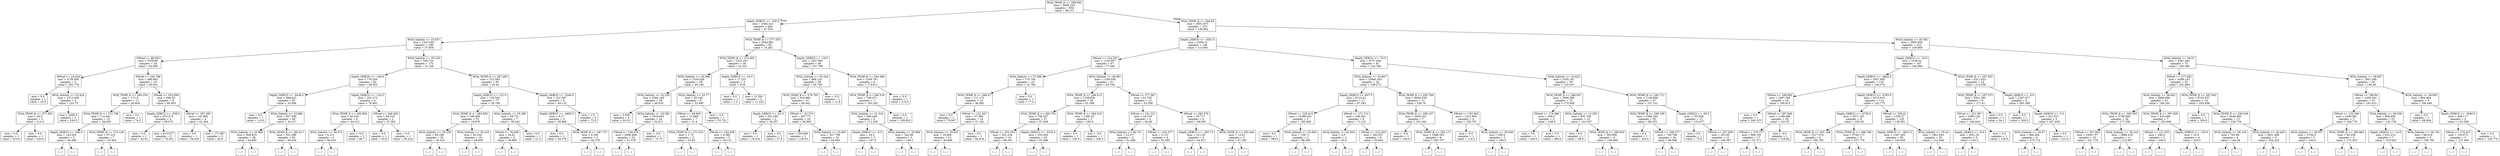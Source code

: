 digraph Tree {
node [shape=box] ;
0 [label="WOA_TEMP_K <= 288.092\nmse = 5808.226\nsamples = 654\nvalue = 99.213"] ;
1 [label="Depth_GEBCO <= -100.5\nmse = 2042.412\nsamples = 284\nvalue = 47.554"] ;
0 -> 1 [labeldistance=2.5, labelangle=45, headlabel="True"] ;
2 [label="WOA_Salinity <= 33.637\nmse = 1457.005\nsamples = 199\nvalue = 37.659"] ;
1 -> 2 ;
3 [label="SWrad <= 68.403\nmse = 5339.69\nsamples = 24\nvalue = 82.606"] ;
2 -> 3 ;
4 [label="SWrad <= 23.624\nmse = 4739.506\nsamples = 5\nvalue = 202.778"] ;
3 -> 4 ;
5 [label="mse = 0.0\nsamples = 1\nvalue = 35.0"] ;
4 -> 5 ;
6 [label="WOA_Salinity <= 33.424\nmse = 1373.438\nsamples = 4\nvalue = 223.75"] ;
4 -> 6 ;
7 [label="WOA_TEMP_K <= 277.403\nmse = 24.0\nsamples = 2\nvalue = 214.0"] ;
6 -> 7 ;
8 [label="mse = 0.0\nsamples = 1\nvalue = 210.0"] ;
7 -> 8 ;
9 [label="mse = 0.0\nsamples = 1\nvalue = 220.0"] ;
7 -> 9 ;
10 [label="mse = 3200.0\nsamples = 2\nvalue = 240.0"] ;
6 -> 10 ;
11 [label="SWrad <= 242.798\nmse = 490.683\nsamples = 19\nvalue = 49.831"] ;
3 -> 11 ;
12 [label="WOA_TEMP_K <= 283.254\nmse = 171.8\nsamples = 11\nvalue = 40.604"] ;
11 -> 12 ;
13 [label="WOA_TEMP_K <= 272.708\nmse = 112.441\nsamples = 10\nvalue = 38.639"] ;
12 -> 13 ;
14 [label="Depth_GEBCO <= -690.0\nmse = 143.343\nsamples = 3\nvalue = 49.288"] ;
13 -> 14 ;
15 [label="(...)"] ;
14 -> 15 ;
16 [label="(...)"] ;
14 -> 16 ;
19 [label="WOA_TEMP_K <= 273.128\nmse = 57.312\nsamples = 7\nvalue = 35.363"] ;
13 -> 19 ;
20 [label="(...)"] ;
19 -> 20 ;
23 [label="(...)"] ;
19 -> 23 ;
32 [label="mse = 0.0\nsamples = 1\nvalue = 74.0"] ;
12 -> 32 ;
33 [label="SWrad <= 253.939\nmse = 648.55\nsamples = 8\nvalue = 60.905"] ;
11 -> 33 ;
34 [label="Depth_GEBCO <= -638.5\nmse = 670.573\nsamples = 4\nvalue = 69.675"] ;
33 -> 34 ;
35 [label="mse = 0.0\nsamples = 1\nvalue = 42.81"] ;
34 -> 35 ;
36 [label="mse = 612.677\nsamples = 3\nvalue = 76.391"] ;
34 -> 36 ;
37 [label="SWrad <= 267.385\nmse = 142.982\nsamples = 4\nvalue = 43.364"] ;
33 -> 37 ;
38 [label="mse = 0.0\nsamples = 1\nvalue = 38.419"] ;
37 -> 38 ;
39 [label="mse = 171.087\nsamples = 3\nvalue = 44.6"] ;
37 -> 39 ;
40 [label="WOA_Salinity <= 35.128\nmse = 559.723\nsamples = 175\nvalue = 31.149"] ;
2 -> 40 ;
41 [label="Depth_GEBCO <= -146.0\nmse = 776.204\nsamples = 93\nvalue = 38.353"] ;
40 -> 41 ;
42 [label="Depth_GEBCO <= -5438.5\nmse = 698.833\nsamples = 87\nvalue = 35.596"] ;
41 -> 42 ;
43 [label="mse = 0.0\nsamples = 1\nvalue = 110.0"] ;
42 -> 43 ;
44 [label="WOA_Salinity <= 33.886\nmse = 627.566\nsamples = 86\nvalue = 34.517"] ;
42 -> 44 ;
45 [label="WOA_Salinity <= 33.885\nmse = 926.915\nsamples = 36\nvalue = 44.895"] ;
44 -> 45 ;
46 [label="(...)"] ;
45 -> 46 ;
115 [label="(...)"] ;
45 -> 115 ;
116 [label="WOA_TEMP_K <= 282.617\nmse = 351.948\nsamples = 50\nvalue = 28.434"] ;
44 -> 116 ;
117 [label="(...)"] ;
116 -> 117 ;
190 [label="(...)"] ;
116 -> 190 ;
213 [label="Depth_GEBCO <= -124.5\nmse = 262.272\nsamples = 6\nvalue = 76.962"] ;
41 -> 213 ;
214 [label="WOA_TEMP_K <= 283.858\nmse = 40.344\nsamples = 4\nvalue = 84.312"] ;
213 -> 214 ;
215 [label="WOA_Salinity <= 34.575\nmse = 6.311\nsamples = 3\nvalue = 86.543"] ;
214 -> 215 ;
216 [label="(...)"] ;
215 -> 216 ;
217 [label="(...)"] ;
215 -> 217 ;
220 [label="mse = -0.0\nsamples = 1\nvalue = 68.7"] ;
214 -> 220 ;
221 [label="SWrad <= 248.283\nmse = 69.519\nsamples = 2\nvalue = 47.562"] ;
213 -> 221 ;
222 [label="mse = 0.0\nsamples = 1\nvalue = 55.9"] ;
221 -> 222 ;
223 [label="mse = 0.0\nsamples = 1\nvalue = 39.224"] ;
221 -> 223 ;
224 [label="WOA_TEMP_K <= 287.483\nmse = 212.583\nsamples = 82\nvalue = 23.43"] ;
40 -> 224 ;
225 [label="Depth_GEBCO <= -131.0\nmse = 135.542\nsamples = 77\nvalue = 20.799"] ;
224 -> 225 ;
226 [label="WOA_TEMP_K <= 283.839\nmse = 108.495\nsamples = 70\nvalue = 18.979"] ;
225 -> 226 ;
227 [label="WOA_Salinity <= 35.339\nmse = 90.168\nsamples = 52\nvalue = 16.516"] ;
226 -> 227 ;
228 [label="(...)"] ;
227 -> 228 ;
259 [label="(...)"] ;
227 -> 259 ;
282 [label="WOA_Salinity <= 35.416\nmse = 60.524\nsamples = 18\nvalue = 28.829"] ;
226 -> 282 ;
283 [label="(...)"] ;
282 -> 283 ;
296 [label="(...)"] ;
282 -> 296 ;
309 [label="WOA_Salinity <= 35.385\nmse = 58.751\nsamples = 7\nvalue = 38.242"] ;
225 -> 309 ;
310 [label="SWrad <= 76.006\nmse = 34.61\nsamples = 6\nvalue = 39.809"] ;
309 -> 310 ;
311 [label="(...)"] ;
310 -> 311 ;
314 [label="(...)"] ;
310 -> 314 ;
321 [label="mse = 0.0\nsamples = 1\nvalue = 21.0"] ;
309 -> 321 ;
322 [label="Depth_GEBCO <= -3349.5\nmse = 237.007\nsamples = 5\nvalue = 49.132"] ;
224 -> 322 ;
323 [label="Depth_GEBCO <= -4659.5\nmse = 6.17\nsamples = 3\nvalue = 38.968"] ;
322 -> 323 ;
324 [label="mse = 0.0\nsamples = 1\nvalue = 34.378"] ;
323 -> 324 ;
325 [label="WOA_TEMP_K <= 287.727\nmse = 0.195\nsamples = 2\nvalue = 40.279"] ;
323 -> 325 ;
326 [label="(...)"] ;
325 -> 326 ;
327 [label="(...)"] ;
325 -> 327 ;
328 [label="mse = 1.0\nsamples = 2\nvalue = 72.0"] ;
322 -> 328 ;
329 [label="WOA_TEMP_K <= 277.555\nmse = 2644.891\nsamples = 85\nvalue = 74.262"] ;
1 -> 329 ;
330 [label="WOA_TEMP_K <= 274.062\nmse = 1322.167\nsamples = 39\nvalue = 42.323"] ;
329 -> 330 ;
331 [label="WOA_Salinity <= 33.366\nmse = 1334.028\nsamples = 36\nvalue = 45.149"] ;
330 -> 331 ;
332 [label="WOA_Salinity <= 32.229\nmse = 1682.184\nsamples = 28\nvalue = 49.016"] ;
331 -> 332 ;
333 [label="mse = 3.038\nsamples = 4\nvalue = 30.011"] ;
332 -> 333 ;
334 [label="WOA_Salinity <= 33.292\nmse = 1918.605\nsamples = 24\nvalue = 52.611"] ;
332 -> 334 ;
335 [label="SWrad <= 130.676\nmse = 2008.408\nsamples = 23\nvalue = 51.576"] ;
334 -> 335 ;
336 [label="(...)"] ;
335 -> 336 ;
341 [label="(...)"] ;
335 -> 341 ;
344 [label="mse = -0.0\nsamples = 1\nvalue = 70.73"] ;
334 -> 344 ;
345 [label="WOA_Salinity <= 33.77\nmse = 45.108\nsamples = 8\nvalue = 32.995"] ;
331 -> 345 ;
346 [label="SWrad <= 49.645\nmse = 12.989\nsamples = 7\nvalue = 31.4"] ;
345 -> 346 ;
347 [label="WOA_TEMP_K <= 271.522\nmse = 1.73\nsamples = 2\nvalue = 35.63"] ;
346 -> 347 ;
348 [label="(...)"] ;
347 -> 348 ;
349 [label="(...)"] ;
347 -> 349 ;
350 [label="SWrad <= 154.008\nmse = 9.389\nsamples = 5\nvalue = 30.131"] ;
346 -> 350 ;
351 [label="(...)"] ;
350 -> 351 ;
352 [label="(...)"] ;
350 -> 352 ;
355 [label="mse = -0.0\nsamples = 1\nvalue = 53.722"] ;
345 -> 355 ;
356 [label="Depth_GEBCO <= -19.5\nmse = 17.237\nsamples = 3\nvalue = 9.54"] ;
330 -> 356 ;
357 [label="mse = 0.0\nsamples = 1\nvalue = 7.0"] ;
356 -> 357 ;
358 [label="mse = 21.561\nsamples = 2\nvalue = 11.233"] ;
356 -> 358 ;
359 [label="Depth_GEBCO <= -18.0\nmse = 1837.865\nsamples = 46\nvalue = 107.799"] ;
329 -> 359 ;
360 [label="WOA_Salinity <= 35.244\nmse = 668.133\nsamples = 38\nvalue = 92.756"] ;
359 -> 360 ;
361 [label="WOA_TEMP_K <= 279.795\nmse = 542.669\nsamples = 37\nvalue = 94.442"] ;
360 -> 361 ;
362 [label="Depth_GEBCO <= -81.5\nmse = 351.295\nsamples = 2\nvalue = 38.257"] ;
361 -> 362 ;
363 [label="mse = 0.0\nsamples = 1\nvalue = 19.514"] ;
362 -> 363 ;
364 [label="mse = 0.0\nsamples = 1\nvalue = 57.0"] ;
362 -> 364 ;
365 [label="SWrad <= 32.274\nmse = 407.771\nsamples = 35\nvalue = 96.885"] ;
361 -> 365 ;
366 [label="mse = 354.946\nsamples = 2\nvalue = 138.53"] ;
365 -> 366 ;
367 [label="WOA_Salinity <= 33.691\nmse = 327.758\nsamples = 33\nvalue = 94.992"] ;
365 -> 367 ;
368 [label="(...)"] ;
367 -> 368 ;
371 [label="(...)"] ;
367 -> 371 ;
420 [label="mse = -0.0\nsamples = 1\nvalue = 11.8"] ;
360 -> 420 ;
421 [label="WOA_TEMP_K <= 284.496\nmse = 1549.791\nsamples = 8\nvalue = 174.811"] ;
359 -> 421 ;
422 [label="WOA_TEMP_K <= 280.518\nmse = 708.071\nsamples = 7\nvalue = 165.292"] ;
421 -> 422 ;
423 [label="WOA_Salinity <= 31.016\nmse = 394.469\nsamples = 6\nvalue = 171.556"] ;
422 -> 423 ;
424 [label="Depth_GEBCO <= -8.5\nmse = 29.5\nsamples = 3\nvalue = 187.0"] ;
423 -> 424 ;
425 [label="(...)"] ;
424 -> 425 ;
428 [label="(...)"] ;
424 -> 428 ;
429 [label="WOA_Salinity <= 32.984\nmse = 342.96\nsamples = 3\nvalue = 159.2"] ;
423 -> 429 ;
430 [label="(...)"] ;
429 -> 430 ;
431 [label="(...)"] ;
429 -> 431 ;
432 [label="mse = 0.0\nsamples = 1\nvalue = 108.924"] ;
422 -> 432 ;
433 [label="mse = -0.0\nsamples = 1\nvalue = 270.0"] ;
421 -> 433 ;
434 [label="WOA_TEMP_K <= 294.85\nmse = 4951.873\nsamples = 370\nvalue = 140.962"] ;
0 -> 434 [labeldistance=2.5, labelangle=-45, headlabel="False"] ;
435 [label="Depth_GEBCO <= -2031.0\nmse = 5296.12\nsamples = 148\nvalue = 113.681"] ;
434 -> 435 ;
436 [label="SWrad <= 124.253\nmse = 1133.907\nsamples = 67\nvalue = 77.445"] ;
435 -> 436 ;
437 [label="WOA_Salinity <= 37.396\nmse = 170.704\nsamples = 16\nvalue = 51.784"] ;
436 -> 437 ;
438 [label="WOA_TEMP_K <= 288.47\nmse = 111.172\nsamples = 15\nvalue = 48.982"] ;
437 -> 438 ;
439 [label="mse = 0.0\nsamples = 1\nvalue = 79.947"] ;
438 -> 439 ;
440 [label="SWrad <= 121.267\nmse = 57.992\nsamples = 14\nvalue = 47.161"] ;
438 -> 440 ;
441 [label="WOA_Salinity <= 35.931\nmse = 18.609\nsamples = 13\nvalue = 44.806"] ;
440 -> 441 ;
442 [label="(...)"] ;
441 -> 442 ;
451 [label="(...)"] ;
441 -> 451 ;
466 [label="mse = 0.0\nsamples = 1\nvalue = 64.818"] ;
440 -> 466 ;
467 [label="mse = 0.0\nsamples = 1\nvalue = 77.0"] ;
437 -> 467 ;
468 [label="WOA_Salinity <= 36.691\nmse = 1169.058\nsamples = 51\nvalue = 83.704"] ;
436 -> 468 ;
469 [label="WOA_TEMP_K <= 294.413\nmse = 1158.836\nsamples = 39\nvalue = 91.588"] ;
468 -> 469 ;
470 [label="WOA_TEMP_K <= 290.752\nmse = 706.027\nsamples = 37\nvalue = 87.049"] ;
469 -> 470 ;
471 [label="SWrad <= 253.253\nmse = 351.234\nsamples = 14\nvalue = 66.261"] ;
470 -> 471 ;
472 [label="(...)"] ;
471 -> 472 ;
485 [label="(...)"] ;
471 -> 485 ;
490 [label="Depth_GEBCO <= -3235.5\nmse = 553.045\nsamples = 23\nvalue = 97.696"] ;
470 -> 490 ;
491 [label="(...)"] ;
490 -> 491 ;
526 [label="(...)"] ;
490 -> 526 ;
533 [label="WOA_TEMP_K <= 294.519\nmse = 1290.32\nsamples = 2\nvalue = 185.4"] ;
469 -> 533 ;
534 [label="mse = 0.0\nsamples = 1\nvalue = 160.0"] ;
533 -> 534 ;
535 [label="mse = -0.0\nsamples = 1\nvalue = 236.2"] ;
533 -> 535 ;
536 [label="SWrad <= 277.087\nmse = 61.705\nsamples = 12\nvalue = 53.558"] ;
468 -> 536 ;
537 [label="SWrad <= 161.321\nmse = 24.519\nsamples = 6\nvalue = 58.68"] ;
536 -> 537 ;
538 [label="WOA_Salinity <= 36.731\nmse = 13.377\nsamples = 2\nvalue = 51.468"] ;
537 -> 538 ;
539 [label="(...)"] ;
538 -> 539 ;
540 [label="(...)"] ;
538 -> 540 ;
541 [label="SWrad <= 232.277\nmse = 5.121\nsamples = 4\nvalue = 61.083"] ;
537 -> 541 ;
542 [label="(...)"] ;
541 -> 542 ;
543 [label="(...)"] ;
541 -> 543 ;
544 [label="SWrad <= 282.578\nmse = 50.717\nsamples = 6\nvalue = 49.005"] ;
536 -> 544 ;
545 [label="Depth_GEBCO <= -2817.5\nmse = 19.118\nsamples = 4\nvalue = 44.917"] ;
544 -> 545 ;
546 [label="(...)"] ;
545 -> 546 ;
547 [label="(...)"] ;
545 -> 547 ;
548 [label="WOA_TEMP_K <= 292.644\nmse = 13.61\nsamples = 2\nvalue = 57.183"] ;
544 -> 548 ;
549 [label="(...)"] ;
548 -> 549 ;
550 [label="(...)"] ;
548 -> 550 ;
551 [label="Depth_GEBCO <= -70.5\nmse = 6737.459\nsamples = 81\nvalue = 142.784"] ;
435 -> 551 ;
552 [label="WOA_Salinity <= 34.947\nmse = 13840.363\nsamples = 22\nvalue = 199.272"] ;
551 -> 552 ;
553 [label="Depth_GEBCO <= -607.5\nmse = 6123.42\nsamples = 11\nvalue = 97.563"] ;
552 -> 553 ;
554 [label="SWrad <= 220.415\nmse = 15289.281\nsamples = 3\nvalue = 185.666"] ;
553 -> 554 ;
555 [label="mse = 0.0\nsamples = 1\nvalue = 360.0"] ;
554 -> 555 ;
556 [label="WOA_Salinity <= 33.654\nmse = 139.71\nsamples = 2\nvalue = 98.499"] ;
554 -> 556 ;
557 [label="(...)"] ;
556 -> 557 ;
558 [label="(...)"] ;
556 -> 558 ;
559 [label="SWrad <= 171.714\nmse = 346.401\nsamples = 8\nvalue = 71.132"] ;
553 -> 559 ;
560 [label="WOA_Salinity <= 32.934\nmse = 4.0\nsamples = 2\nvalue = 93.0"] ;
559 -> 560 ;
561 [label="(...)"] ;
560 -> 561 ;
562 [label="(...)"] ;
560 -> 562 ;
563 [label="SWrad <= 210.302\nmse = 282.557\nsamples = 6\nvalue = 65.665"] ;
559 -> 563 ;
564 [label="(...)"] ;
563 -> 564 ;
569 [label="(...)"] ;
563 -> 569 ;
570 [label="WOA_TEMP_K <= 292.769\nmse = 9050.239\nsamples = 11\nvalue = 256.76"] ;
552 -> 570 ;
571 [label="WOA_TEMP_K <= 290.157\nmse = 3400.201\nsamples = 7\nvalue = 321.041"] ;
570 -> 571 ;
572 [label="mse = -0.0\nsamples = 1\nvalue = 230.6"] ;
571 -> 572 ;
573 [label="WOA_TEMP_K <= 292.171\nmse = 1488.343\nsamples = 6\nvalue = 345.707"] ;
571 -> 573 ;
574 [label="(...)"] ;
573 -> 574 ;
579 [label="(...)"] ;
573 -> 579 ;
584 [label="SWrad <= 153.563\nmse = 1412.909\nsamples = 4\nvalue = 156.767"] ;
570 -> 584 ;
585 [label="mse = -0.0\nsamples = 1\nvalue = 110.3"] ;
584 -> 585 ;
586 [label="WOA_Salinity <= 36.636\nmse = 500.0\nsamples = 3\nvalue = 180.0"] ;
584 -> 586 ;
587 [label="(...)"] ;
586 -> 587 ;
590 [label="(...)"] ;
586 -> 590 ;
591 [label="WOA_Salinity <= 32.622\nmse = 2165.781\nsamples = 59\nvalue = 120.437"] ;
551 -> 591 ;
592 [label="WOA_TEMP_K <= 289.547\nmse = 2806.266\nsamples = 12\nvalue = 170.858"] ;
591 -> 592 ;
593 [label="SWrad <= 178.386\nmse = 256.0\nsamples = 2\nvalue = 248.0"] ;
592 -> 593 ;
594 [label="mse = 0.0\nsamples = 1\nvalue = 240.0"] ;
593 -> 594 ;
595 [label="mse = 0.0\nsamples = 1\nvalue = 280.0"] ;
593 -> 595 ;
596 [label="WOA_Salinity <= 12.265\nmse = 832.708\nsamples = 10\nvalue = 143.307"] ;
592 -> 596 ;
597 [label="mse = 0.0\nsamples = 1\nvalue = 58.0"] ;
596 -> 597 ;
598 [label="WOA_TEMP_K <= 290.654\nmse = 293.908\nsamples = 9\nvalue = 149.869"] ;
596 -> 598 ;
599 [label="(...)"] ;
598 -> 599 ;
602 [label="(...)"] ;
598 -> 602 ;
613 [label="WOA_TEMP_K <= 292.711\nmse = 1148.836\nsamples = 47\nvalue = 107.131"] ;
591 -> 613 ;
614 [label="WOA_TEMP_K <= 288.169\nmse = 1006.244\nsamples = 35\nvalue = 99.235"] ;
613 -> 614 ;
615 [label="mse = 0.0\nsamples = 1\nvalue = 220.0"] ;
614 -> 615 ;
616 [label="SWrad <= 196.377\nmse = 749.799\nsamples = 34\nvalue = 96.998"] ;
614 -> 616 ;
617 [label="(...)"] ;
616 -> 617 ;
664 [label="(...)"] ;
616 -> 664 ;
665 [label="Depth_GEBCO <= -65.5\nmse = 755.858\nsamples = 12\nvalue = 132.677"] ;
613 -> 665 ;
666 [label="mse = 0.0\nsamples = 1\nvalue = 75.0"] ;
665 -> 666 ;
667 [label="SWrad <= 257.009\nmse = 353.95\nsamples = 11\nvalue = 140.367"] ;
665 -> 667 ;
668 [label="(...)"] ;
667 -> 668 ;
675 [label="(...)"] ;
667 -> 675 ;
676 [label="WOA_Salinity <= 35.581\nmse = 3855.658\nsamples = 222\nvalue = 159.668"] ;
434 -> 676 ;
677 [label="Depth_GEBCO <= -16.0\nmse = 3138.52\nsamples = 147\nvalue = 146.666"] ;
676 -> 677 ;
678 [label="Depth_GEBCO <= -4842.5\nmse = 2567.695\nsamples = 133\nvalue = 140.374"] ;
677 -> 678 ;
679 [label="SWrad <= 166.905\nmse = 1807.584\nsamples = 19\nvalue = 106.815"] ;
678 -> 679 ;
680 [label="mse = 0.0\nsamples = 1\nvalue = 240.325"] ;
679 -> 680 ;
681 [label="SWrad <= 297.846\nmse = 1189.896\nsamples = 18\nvalue = 101.87"] ;
679 -> 681 ;
682 [label="SWrad <= 270.377\nmse = 689.193\nsamples = 17\nvalue = 97.371"] ;
681 -> 682 ;
683 [label="(...)"] ;
682 -> 683 ;
710 [label="(...)"] ;
682 -> 710 ;
715 [label="mse = -0.0\nsamples = 1\nvalue = 218.84"] ;
681 -> 715 ;
716 [label="Depth_GEBCO <= -4703.0\nmse = 2479.615\nsamples = 114\nvalue = 145.775"] ;
678 -> 716 ;
717 [label="Depth_GEBCO <= -4738.5\nmse = 5571.251\nsamples = 9\nvalue = 230.28"] ;
716 -> 717 ;
718 [label="WOA_TEMP_K <= 301.168\nmse = 1517.574\nsamples = 4\nvalue = 180.785"] ;
717 -> 718 ;
719 [label="(...)"] ;
718 -> 719 ;
724 [label="(...)"] ;
718 -> 724 ;
725 [label="WOA_TEMP_K <= 298.768\nmse = 5706.173\nsamples = 5\nvalue = 257.778"] ;
717 -> 725 ;
726 [label="(...)"] ;
725 -> 726 ;
731 [label="(...)"] ;
725 -> 731 ;
732 [label="SWrad <= 230.91\nmse = 1529.57\nsamples = 105\nvalue = 138.381"] ;
716 -> 732 ;
733 [label="Depth_GEBCO <= -3651.5\nmse = 1367.293\nsamples = 85\nvalue = 143.839"] ;
732 -> 733 ;
734 [label="(...)"] ;
733 -> 734 ;
743 [label="(...)"] ;
733 -> 743 ;
866 [label="WOA_Salinity <= 35.42\nmse = 1491.943\nsamples = 20\nvalue = 112.648"] ;
732 -> 866 ;
867 [label="(...)"] ;
866 -> 867 ;
892 [label="(...)"] ;
866 -> 892 ;
905 [label="WOA_TEMP_K <= 297.925\nmse = 4311.923\nsamples = 14\nvalue = 213.558"] ;
677 -> 905 ;
906 [label="WOA_TEMP_K <= 297.573\nmse = 3301.293\nsamples = 8\nvalue = 171.41"] ;
905 -> 906 ;
907 [label="SWrad <= 221.367\nmse = 1969.136\nsamples = 7\nvalue = 184.444"] ;
906 -> 907 ;
908 [label="Depth_GEBCO <= -8.0\nmse = 1631.25\nsamples = 6\nvalue = 192.5"] ;
907 -> 908 ;
909 [label="(...)"] ;
908 -> 909 ;
912 [label="(...)"] ;
908 -> 912 ;
913 [label="mse = 0.0\nsamples = 1\nvalue = 120.0"] ;
907 -> 913 ;
914 [label="mse = 0.0\nsamples = 1\nvalue = 54.1"] ;
906 -> 914 ;
915 [label="Depth_GEBCO <= -9.0\nmse = 1267.877\nsamples = 6\nvalue = 260.389"] ;
905 -> 915 ;
916 [label="mse = 0.0\nsamples = 1\nvalue = 200.0"] ;
915 -> 916 ;
917 [label="Depth_GEBCO <= -3.0\nmse = 913.527\nsamples = 5\nvalue = 267.938"] ;
915 -> 917 ;
918 [label="WOA_Salinity <= 34.57\nmse = 560.204\nsamples = 4\nvalue = 275.714"] ;
917 -> 918 ;
919 [label="(...)"] ;
918 -> 919 ;
922 [label="(...)"] ;
918 -> 922 ;
923 [label="mse = 0.0\nsamples = 1\nvalue = 213.5"] ;
917 -> 923 ;
924 [label="WOA_Salinity <= 36.51\nmse = 4281.063\nsamples = 75\nvalue = 185.095"] ;
676 -> 924 ;
925 [label="SWrad <= 277.482\nmse = 4289.153\nsamples = 55\nvalue = 201.849"] ;
924 -> 925 ;
926 [label="WOA_Salinity <= 36.442\nmse = 2866.096\nsamples = 41\nvalue = 189.202"] ;
925 -> 926 ;
927 [label="WOA_TEMP_K <= 300.203\nmse = 2738.909\nsamples = 34\nvalue = 177.358"] ;
926 -> 927 ;
928 [label="SWrad <= 207.963\nmse = 1830.757\nsamples = 23\nvalue = 161.719"] ;
927 -> 928 ;
929 [label="(...)"] ;
928 -> 929 ;
942 [label="(...)"] ;
928 -> 942 ;
959 [label="WOA_Salinity <= 36.416\nmse = 2986.418\nsamples = 11\nvalue = 212.807"] ;
927 -> 959 ;
960 [label="(...)"] ;
959 -> 960 ;
971 [label="(...)"] ;
959 -> 971 ;
974 [label="WOA_TEMP_K <= 297.829\nmse = 823.669\nsamples = 7\nvalue = 233.846"] ;
926 -> 974 ;
975 [label="SWrad <= 121.555\nmse = 240.0\nsamples = 3\nvalue = 200.0"] ;
974 -> 975 ;
976 [label="(...)"] ;
975 -> 976 ;
977 [label="(...)"] ;
975 -> 977 ;
980 [label="Depth_GEBCO <= -130.0\nmse = 25.0\nsamples = 4\nvalue = 255.0"] ;
974 -> 980 ;
981 [label="(...)"] ;
980 -> 981 ;
982 [label="(...)"] ;
980 -> 982 ;
983 [label="WOA_TEMP_K <= 297.002\nmse = 6742.537\nsamples = 14\nvalue = 245.408"] ;
925 -> 983 ;
984 [label="mse = 0.0\nsamples = 1\nvalue = 394.8"] ;
983 -> 984 ;
985 [label="WOA_TEMP_K <= 299.549\nmse = 4446.883\nsamples = 13\nvalue = 226.734"] ;
983 -> 985 ;
986 [label="WOA_Salinity <= 36.128\nmse = 763.89\nsamples = 4\nvalue = 144.26"] ;
985 -> 986 ;
987 [label="(...)"] ;
986 -> 987 ;
990 [label="(...)"] ;
986 -> 990 ;
993 [label="WOA_Salinity <= 36.429\nmse = 2651.489\nsamples = 9\nvalue = 254.225"] ;
985 -> 993 ;
994 [label="(...)"] ;
993 -> 994 ;
1003 [label="(...)"] ;
993 -> 1003 ;
1004 [label="WOA_Salinity <= 36.847\nmse = 1931.396\nsamples = 20\nvalue = 144.48"] ;
924 -> 1004 ;
1005 [label="SWrad <= 199.84\nmse = 1493.042\nsamples = 15\nvalue = 161.015"] ;
1004 -> 1005 ;
1006 [label="SWrad <= 133.548\nmse = 1636.081\nsamples = 5\nvalue = 184.779"] ;
1005 -> 1006 ;
1007 [label="WOA_Salinity <= 36.557\nmse = 2704.0\nsamples = 3\nvalue = 194.0"] ;
1006 -> 1007 ;
1008 [label="(...)"] ;
1007 -> 1008 ;
1009 [label="(...)"] ;
1007 -> 1009 ;
1010 [label="WOA_TEMP_K <= 296.982\nmse = 62.039\nsamples = 2\nvalue = 173.253"] ;
1006 -> 1010 ;
1011 [label="(...)"] ;
1010 -> 1011 ;
1012 [label="(...)"] ;
1010 -> 1012 ;
1013 [label="WOA_Salinity <= 36.538\nmse = 804.656\nsamples = 10\nvalue = 145.738"] ;
1005 -> 1013 ;
1014 [label="Depth_GEBCO <= -14.5\nmse = 531.214\nsamples = 7\nvalue = 155.825"] ;
1013 -> 1014 ;
1015 [label="(...)"] ;
1014 -> 1015 ;
1020 [label="(...)"] ;
1014 -> 1020 ;
1021 [label="WOA_Salinity <= 36.702\nmse = 66.019\nsamples = 3\nvalue = 108.749"] ;
1013 -> 1021 ;
1022 [label="(...)"] ;
1021 -> 1022 ;
1025 [label="(...)"] ;
1021 -> 1025 ;
1026 [label="WOA_Salinity <= 36.853\nmse = 864.464\nsamples = 5\nvalue = 106.449"] ;
1004 -> 1026 ;
1027 [label="mse = 0.0\nsamples = 1\nvalue = 68.844"] ;
1026 -> 1027 ;
1028 [label="Depth_GEBCO <= -3940.5\nmse = 369.117\nsamples = 4\nvalue = 122.566"] ;
1026 -> 1028 ;
1029 [label="SWrad <= 175.415\nmse = 132.073\nsamples = 3\nvalue = 137.406"] ;
1028 -> 1029 ;
1030 [label="(...)"] ;
1029 -> 1030 ;
1031 [label="(...)"] ;
1029 -> 1031 ;
1034 [label="mse = 0.0\nsamples = 1\nvalue = 102.779"] ;
1028 -> 1034 ;
}
